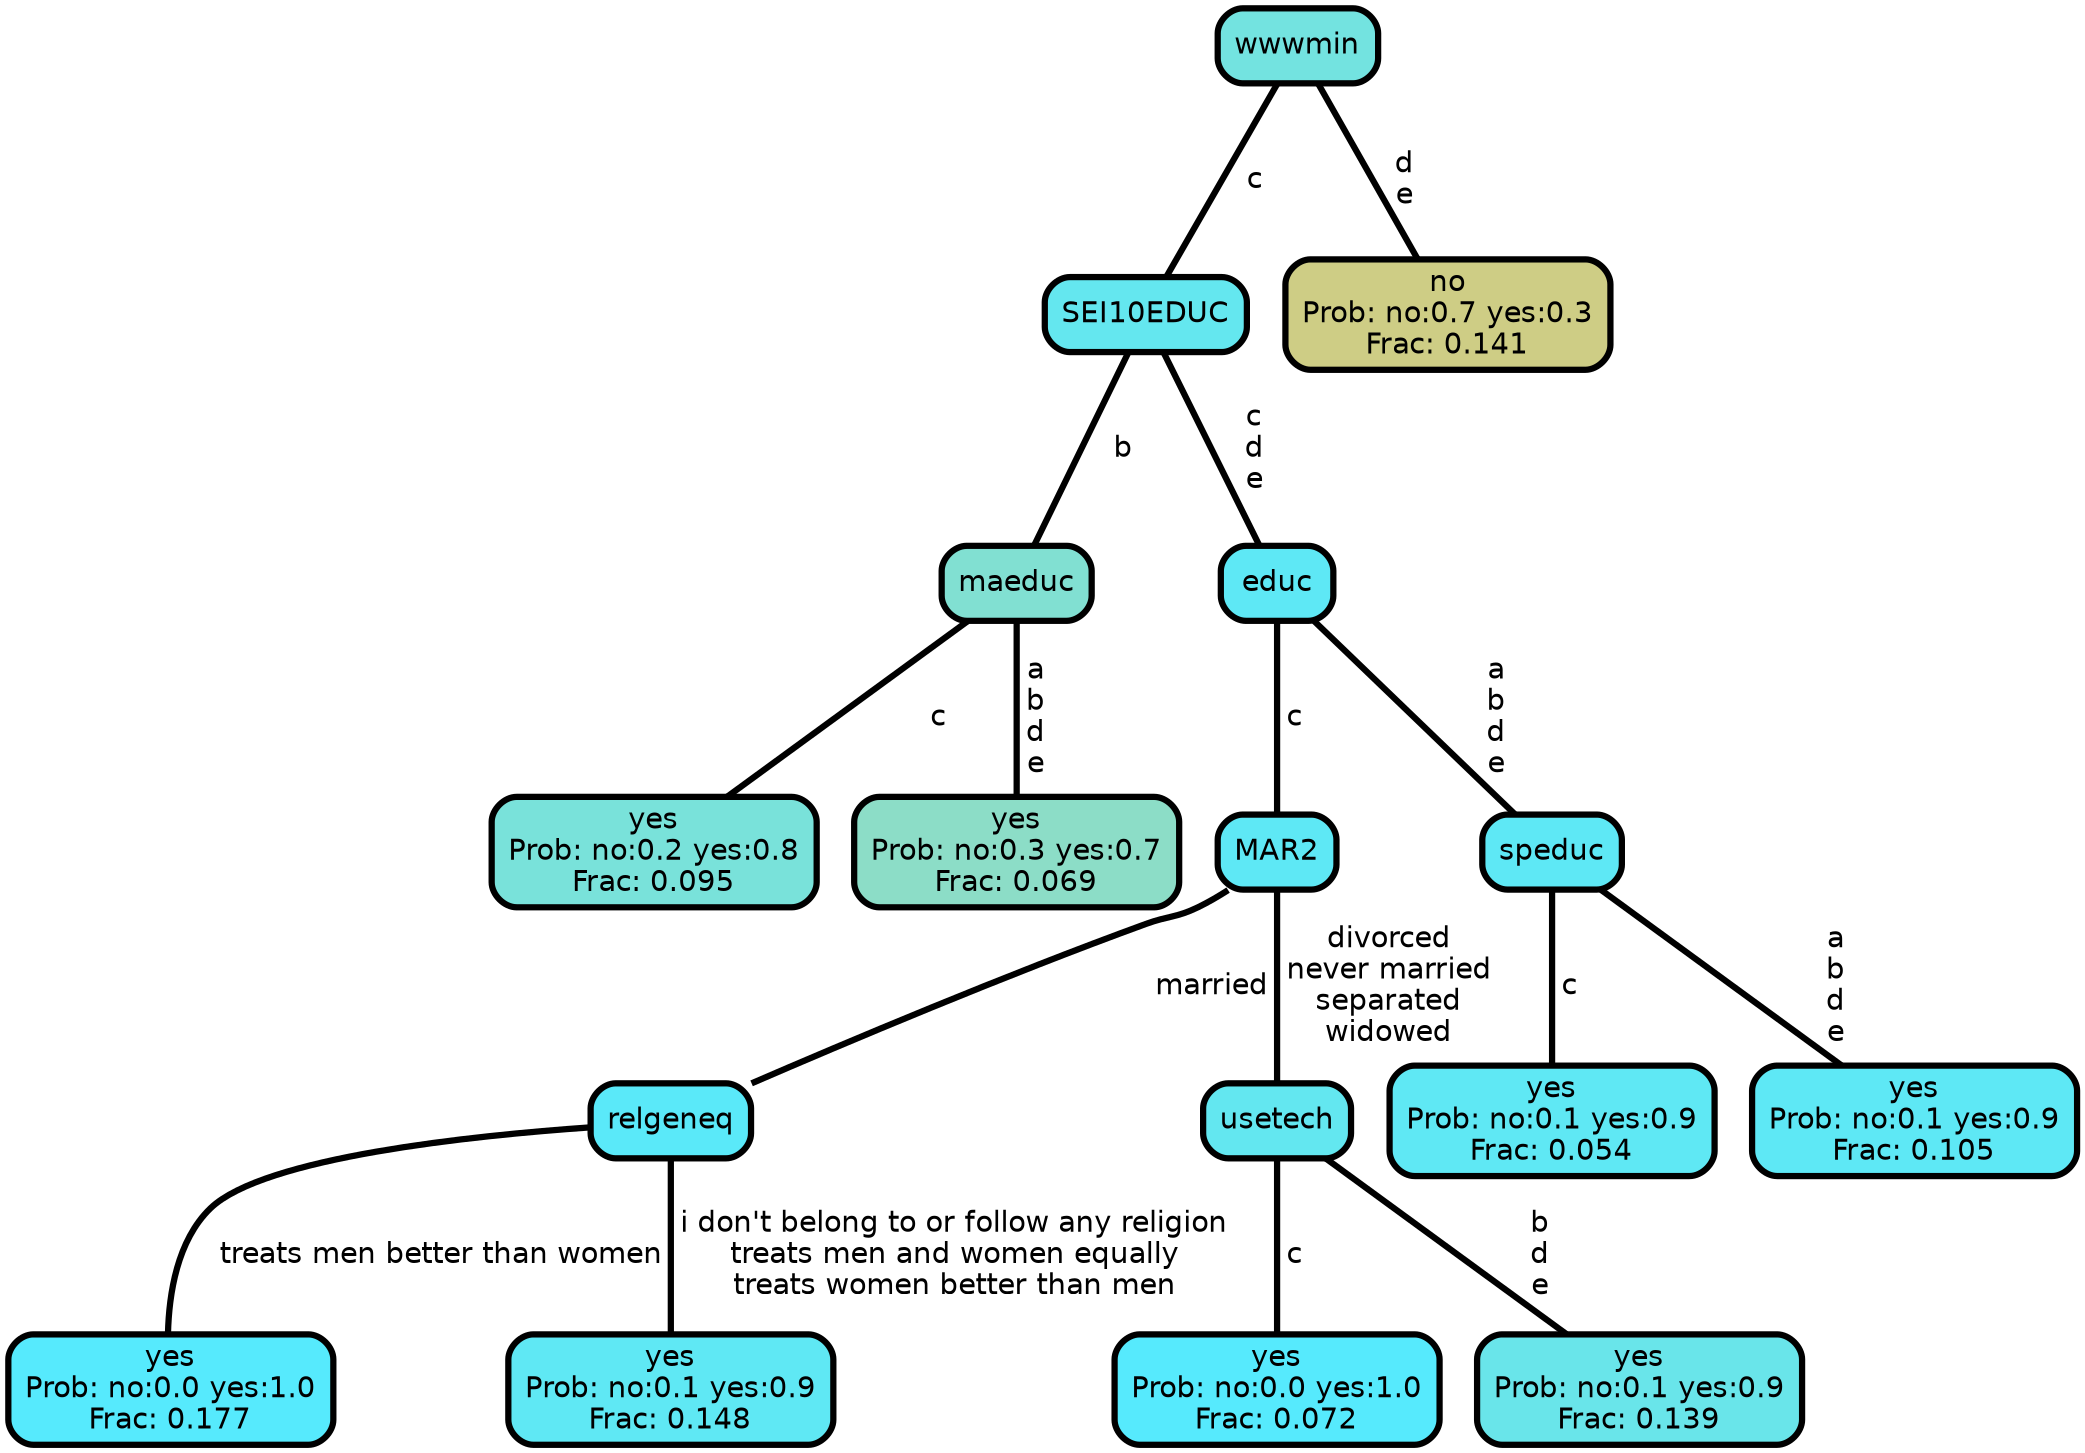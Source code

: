 graph Tree {
node [shape=box, style="filled, rounded",color="black",penwidth="3",fontcolor="black",                 fontname=helvetica] ;
graph [ranksep="0 equally", splines=straight,                 bgcolor=transparent, dpi=200] ;
edge [fontname=helvetica, color=black] ;
0 [label="yes
Prob: no:0.2 yes:0.8
Frac: 0.095", fillcolor="#79e2da"] ;
1 [label="maeduc", fillcolor="#81e0d2"] ;
2 [label="yes
Prob: no:0.3 yes:0.7
Frac: 0.069", fillcolor="#8cddc7"] ;
3 [label="SEI10EDUC", fillcolor="#64e7ef"] ;
4 [label="yes
Prob: no:0.0 yes:1.0
Frac: 0.177", fillcolor="#56eafd"] ;
5 [label="relgeneq", fillcolor="#5ae9f9"] ;
6 [label="yes
Prob: no:0.1 yes:0.9
Frac: 0.148", fillcolor="#5fe8f4"] ;
7 [label="MAR2", fillcolor="#5ee8f5"] ;
8 [label="yes
Prob: no:0.0 yes:1.0
Frac: 0.072", fillcolor="#56eafd"] ;
9 [label="usetech", fillcolor="#63e7f0"] ;
10 [label="yes
Prob: no:0.1 yes:0.9
Frac: 0.139", fillcolor="#69e5ea"] ;
11 [label="educ", fillcolor="#5ee8f5"] ;
12 [label="yes
Prob: no:0.1 yes:0.9
Frac: 0.054", fillcolor="#5fe8f4"] ;
13 [label="speduc", fillcolor="#5ee8f5"] ;
14 [label="yes
Prob: no:0.1 yes:0.9
Frac: 0.105", fillcolor="#5ee8f5"] ;
15 [label="wwwmin", fillcolor="#73e3e0"] ;
16 [label="no
Prob: no:0.7 yes:0.3
Frac: 0.141", fillcolor="#cecd85"] ;
1 -- 0 [label=" c",penwidth=3] ;
1 -- 2 [label=" a\n b\n d\n e",penwidth=3] ;
3 -- 1 [label=" b",penwidth=3] ;
3 -- 11 [label=" c\n d\n e",penwidth=3] ;
5 -- 4 [label=" treats men better than women",penwidth=3] ;
5 -- 6 [label=" i don't belong to or follow any religion\n treats men and women equally\n treats women better than men",penwidth=3] ;
7 -- 5 [label=" married",penwidth=3] ;
7 -- 9 [label=" divorced\n never married\n separated\n widowed",penwidth=3] ;
9 -- 8 [label=" c",penwidth=3] ;
9 -- 10 [label=" b\n d\n e",penwidth=3] ;
11 -- 7 [label=" c",penwidth=3] ;
11 -- 13 [label=" a\n b\n d\n e",penwidth=3] ;
13 -- 12 [label=" c",penwidth=3] ;
13 -- 14 [label=" a\n b\n d\n e",penwidth=3] ;
15 -- 3 [label=" c",penwidth=3] ;
15 -- 16 [label=" d\n e",penwidth=3] ;
{rank = same;}}
